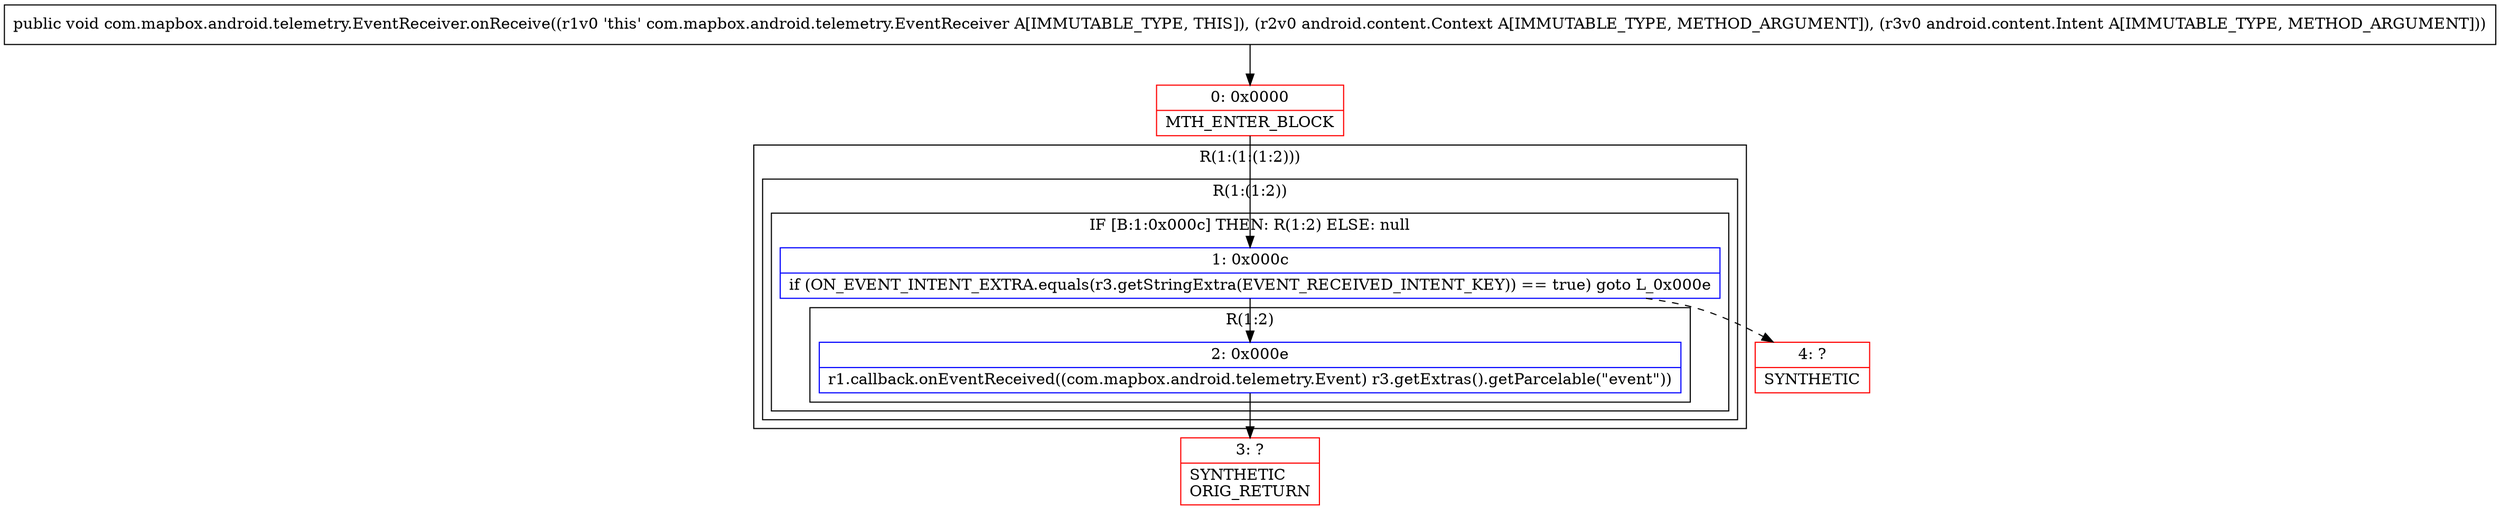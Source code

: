 digraph "CFG forcom.mapbox.android.telemetry.EventReceiver.onReceive(Landroid\/content\/Context;Landroid\/content\/Intent;)V" {
subgraph cluster_Region_1708173833 {
label = "R(1:(1:(1:2)))";
node [shape=record,color=blue];
subgraph cluster_Region_2069670339 {
label = "R(1:(1:2))";
node [shape=record,color=blue];
subgraph cluster_IfRegion_1053251043 {
label = "IF [B:1:0x000c] THEN: R(1:2) ELSE: null";
node [shape=record,color=blue];
Node_1 [shape=record,label="{1\:\ 0x000c|if (ON_EVENT_INTENT_EXTRA.equals(r3.getStringExtra(EVENT_RECEIVED_INTENT_KEY)) == true) goto L_0x000e\l}"];
subgraph cluster_Region_72454428 {
label = "R(1:2)";
node [shape=record,color=blue];
Node_2 [shape=record,label="{2\:\ 0x000e|r1.callback.onEventReceived((com.mapbox.android.telemetry.Event) r3.getExtras().getParcelable(\"event\"))\l}"];
}
}
}
}
Node_0 [shape=record,color=red,label="{0\:\ 0x0000|MTH_ENTER_BLOCK\l}"];
Node_3 [shape=record,color=red,label="{3\:\ ?|SYNTHETIC\lORIG_RETURN\l}"];
Node_4 [shape=record,color=red,label="{4\:\ ?|SYNTHETIC\l}"];
MethodNode[shape=record,label="{public void com.mapbox.android.telemetry.EventReceiver.onReceive((r1v0 'this' com.mapbox.android.telemetry.EventReceiver A[IMMUTABLE_TYPE, THIS]), (r2v0 android.content.Context A[IMMUTABLE_TYPE, METHOD_ARGUMENT]), (r3v0 android.content.Intent A[IMMUTABLE_TYPE, METHOD_ARGUMENT])) }"];
MethodNode -> Node_0;
Node_1 -> Node_2;
Node_1 -> Node_4[style=dashed];
Node_2 -> Node_3;
Node_0 -> Node_1;
}

